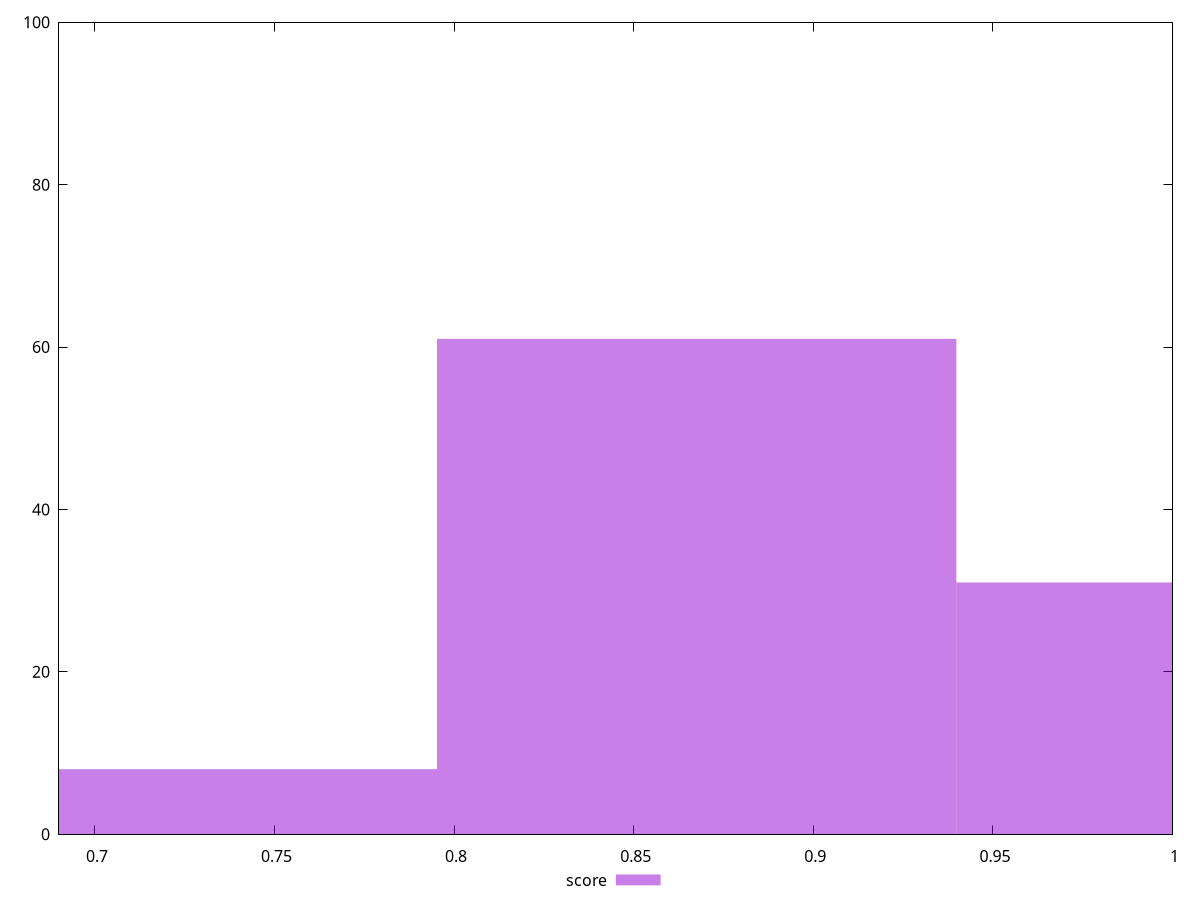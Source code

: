 reset

$score <<EOF
0.8675350590901285 61
0.7229458825751072 8
1.01212423560515 31
EOF

set key outside below
set boxwidth 0.14458917651502143
set xrange [0.69:1]
set yrange [0:100]
set trange [0:100]
set style fill transparent solid 0.5 noborder
set terminal svg size 640, 490 enhanced background rgb 'white'
set output "reprap/uses-optimized-images/samples/pages+cached+noexternal+nomedia+nocss+nojs/score/histogram.svg"

plot $score title "score" with boxes

reset
